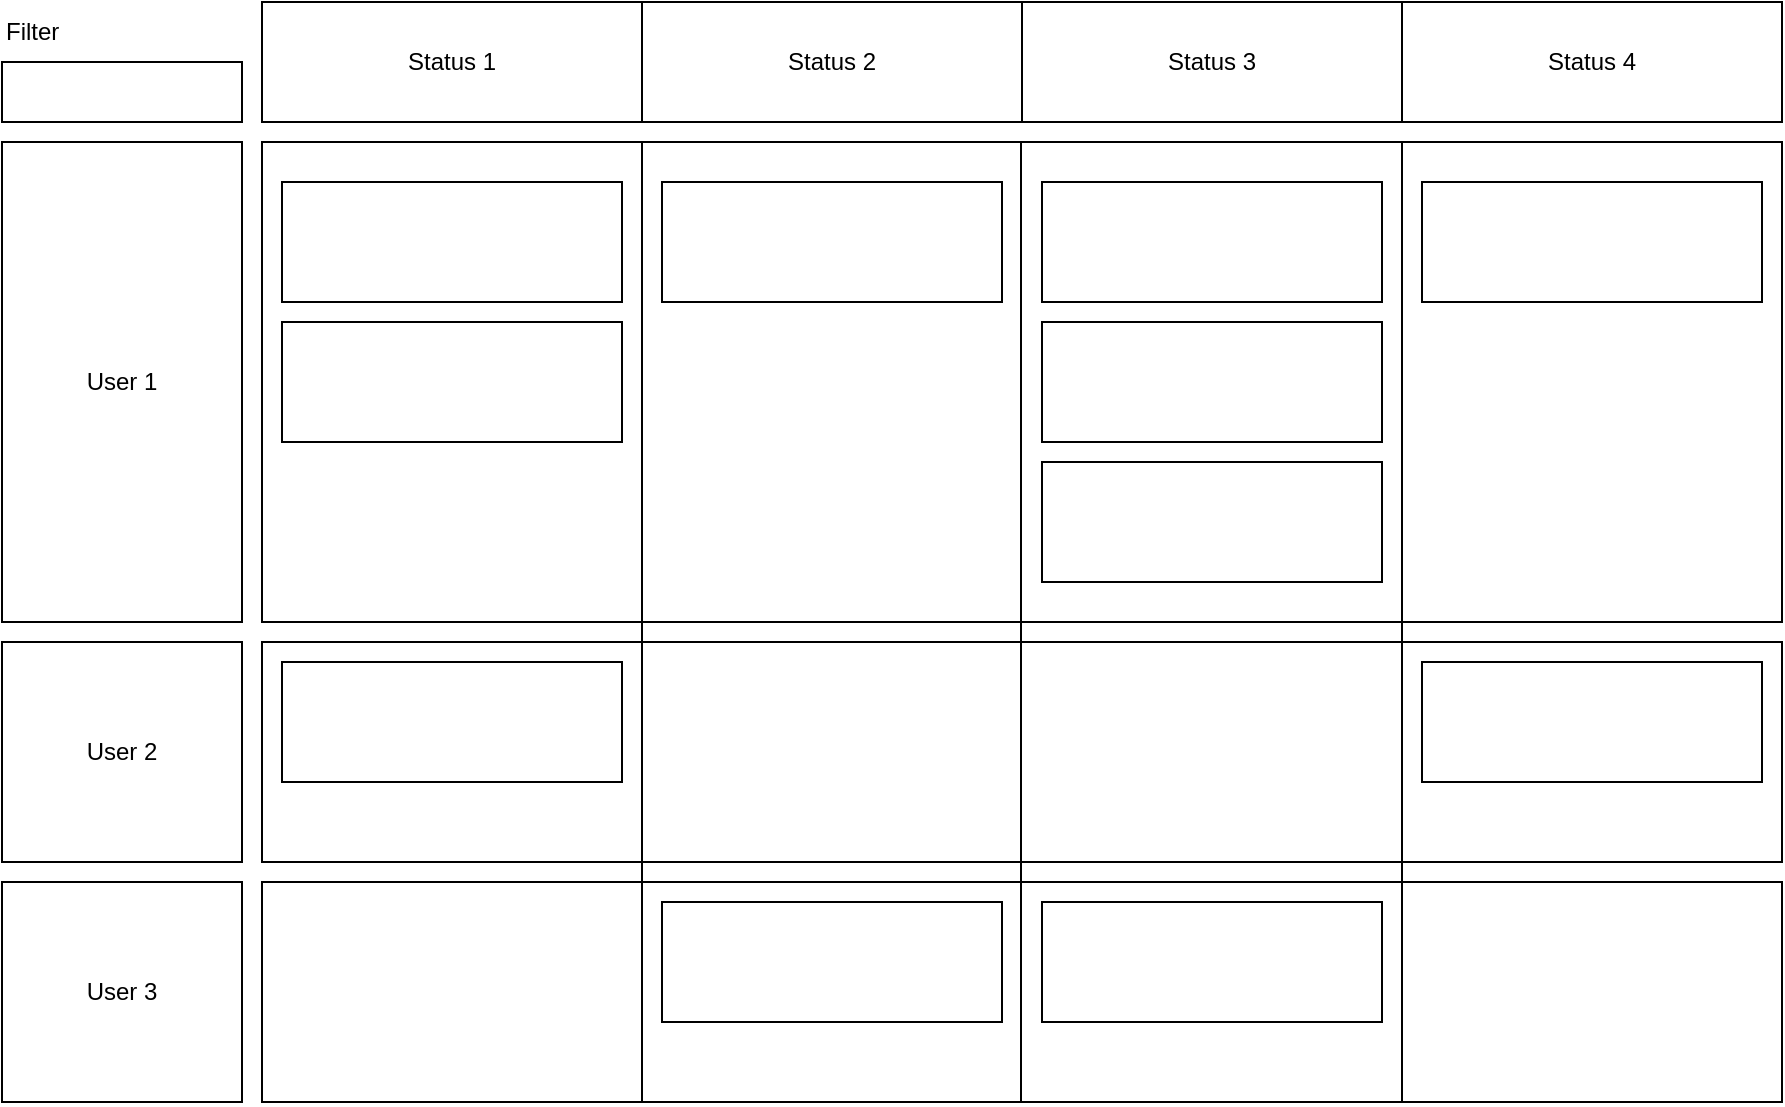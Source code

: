 <mxfile version="22.1.22" type="embed" pages="2">
  <diagram id="aBdGMHx0V2NN-pSfp96e" name="Layout">
    <mxGraphModel dx="1861" dy="749" grid="1" gridSize="10" guides="1" tooltips="1" connect="1" arrows="1" fold="1" page="1" pageScale="1" pageWidth="850" pageHeight="1100" math="0" shadow="0">
      <root>
        <mxCell id="0" />
        <mxCell id="1" parent="0" />
        <mxCell id="2" value="" style="rounded=0;whiteSpace=wrap;html=1;" vertex="1" parent="1">
          <mxGeometry x="40" y="80" width="760" height="240" as="geometry" />
        </mxCell>
        <mxCell id="3" value="" style="rounded=0;whiteSpace=wrap;html=1;" vertex="1" parent="1">
          <mxGeometry x="40" y="330" width="760" height="110" as="geometry" />
        </mxCell>
        <mxCell id="4" value="" style="rounded=0;whiteSpace=wrap;html=1;" vertex="1" parent="1">
          <mxGeometry x="40" y="450" width="760" height="110" as="geometry" />
        </mxCell>
        <mxCell id="6" value="" style="endArrow=none;html=1;rounded=0;exitX=0.25;exitY=1;exitDx=0;exitDy=0;" edge="1" parent="1" source="4">
          <mxGeometry width="50" height="50" relative="1" as="geometry">
            <mxPoint x="180" y="130" as="sourcePoint" />
            <mxPoint x="230" y="80" as="targetPoint" />
          </mxGeometry>
        </mxCell>
        <mxCell id="7" value="" style="endArrow=none;html=1;rounded=0;exitX=0.25;exitY=1;exitDx=0;exitDy=0;" edge="1" parent="1">
          <mxGeometry width="50" height="50" relative="1" as="geometry">
            <mxPoint x="419.5" y="560" as="sourcePoint" />
            <mxPoint x="419.5" y="80" as="targetPoint" />
          </mxGeometry>
        </mxCell>
        <mxCell id="8" value="" style="endArrow=none;html=1;rounded=0;exitX=0.25;exitY=1;exitDx=0;exitDy=0;" edge="1" parent="1">
          <mxGeometry width="50" height="50" relative="1" as="geometry">
            <mxPoint x="610" y="560" as="sourcePoint" />
            <mxPoint x="610" y="80" as="targetPoint" />
          </mxGeometry>
        </mxCell>
        <mxCell id="9" value="" style="rounded=0;whiteSpace=wrap;html=1;" vertex="1" parent="1">
          <mxGeometry x="50" y="100" width="170" height="60" as="geometry" />
        </mxCell>
        <mxCell id="10" value="" style="rounded=0;whiteSpace=wrap;html=1;" vertex="1" parent="1">
          <mxGeometry x="50" y="170" width="170" height="60" as="geometry" />
        </mxCell>
        <mxCell id="11" value="" style="rounded=0;whiteSpace=wrap;html=1;" vertex="1" parent="1">
          <mxGeometry x="240" y="100" width="170" height="60" as="geometry" />
        </mxCell>
        <mxCell id="12" value="" style="rounded=0;whiteSpace=wrap;html=1;" vertex="1" parent="1">
          <mxGeometry x="430" y="100" width="170" height="60" as="geometry" />
        </mxCell>
        <mxCell id="13" value="" style="rounded=0;whiteSpace=wrap;html=1;" vertex="1" parent="1">
          <mxGeometry x="620" y="100" width="170" height="60" as="geometry" />
        </mxCell>
        <mxCell id="14" value="" style="rounded=0;whiteSpace=wrap;html=1;" vertex="1" parent="1">
          <mxGeometry x="430" y="170" width="170" height="60" as="geometry" />
        </mxCell>
        <mxCell id="15" value="" style="rounded=0;whiteSpace=wrap;html=1;" vertex="1" parent="1">
          <mxGeometry x="430" y="240" width="170" height="60" as="geometry" />
        </mxCell>
        <mxCell id="16" value="Status 1" style="rounded=0;whiteSpace=wrap;html=1;" vertex="1" parent="1">
          <mxGeometry x="40" y="10" width="190" height="60" as="geometry" />
        </mxCell>
        <mxCell id="17" value="Status 2" style="rounded=0;whiteSpace=wrap;html=1;" vertex="1" parent="1">
          <mxGeometry x="230" y="10" width="190" height="60" as="geometry" />
        </mxCell>
        <mxCell id="18" value="Status 3" style="rounded=0;whiteSpace=wrap;html=1;" vertex="1" parent="1">
          <mxGeometry x="420" y="10" width="190" height="60" as="geometry" />
        </mxCell>
        <mxCell id="19" value="Status 4" style="rounded=0;whiteSpace=wrap;html=1;" vertex="1" parent="1">
          <mxGeometry x="610" y="10" width="190" height="60" as="geometry" />
        </mxCell>
        <mxCell id="20" value="" style="rounded=0;whiteSpace=wrap;html=1;" vertex="1" parent="1">
          <mxGeometry x="50" y="340" width="170" height="60" as="geometry" />
        </mxCell>
        <mxCell id="21" value="" style="rounded=0;whiteSpace=wrap;html=1;" vertex="1" parent="1">
          <mxGeometry x="620" y="340" width="170" height="60" as="geometry" />
        </mxCell>
        <mxCell id="22" value="" style="rounded=0;whiteSpace=wrap;html=1;" vertex="1" parent="1">
          <mxGeometry x="240" y="460" width="170" height="60" as="geometry" />
        </mxCell>
        <mxCell id="23" value="" style="rounded=0;whiteSpace=wrap;html=1;" vertex="1" parent="1">
          <mxGeometry x="430" y="460" width="170" height="60" as="geometry" />
        </mxCell>
        <mxCell id="24" value="User 1" style="rounded=0;whiteSpace=wrap;html=1;" vertex="1" parent="1">
          <mxGeometry x="-90" y="80" width="120" height="240" as="geometry" />
        </mxCell>
        <mxCell id="25" value="User 2" style="rounded=0;whiteSpace=wrap;html=1;" vertex="1" parent="1">
          <mxGeometry x="-90" y="330" width="120" height="110" as="geometry" />
        </mxCell>
        <mxCell id="26" value="User 3" style="rounded=0;whiteSpace=wrap;html=1;" vertex="1" parent="1">
          <mxGeometry x="-90" y="450" width="120" height="110" as="geometry" />
        </mxCell>
        <mxCell id="27" value="" style="rounded=0;whiteSpace=wrap;html=1;" vertex="1" parent="1">
          <mxGeometry x="-90" y="40" width="120" height="30" as="geometry" />
        </mxCell>
        <mxCell id="28" value="Filter" style="text;html=1;strokeColor=none;fillColor=none;align=left;verticalAlign=middle;whiteSpace=wrap;rounded=0;" vertex="1" parent="1">
          <mxGeometry x="-90" y="10" width="60" height="30" as="geometry" />
        </mxCell>
      </root>
    </mxGraphModel>
  </diagram>
  <diagram id="2xzJyLIMVl1a7orA3cvz" name="Page-2">
    <mxGraphModel dx="1011" dy="749" grid="1" gridSize="10" guides="1" tooltips="1" connect="1" arrows="1" fold="1" page="1" pageScale="1" pageWidth="850" pageHeight="1100" math="0" shadow="0">
      <root>
        <mxCell id="0" />
        <mxCell id="1" parent="0" />
        <mxCell id="lRDwOCvj44wVvnMtyk2J-1" value="&lt;h1 style=&quot;font-size: 18px;&quot;&gt;Data Example&lt;/h1&gt;&lt;p style=&quot;font-size: 18px;&quot;&gt;{&lt;/p&gt;&lt;p style=&quot;font-size: 18px;&quot;&gt;&lt;span style=&quot;white-space: pre;&quot;&gt;&#x9;&lt;/span&gt;&quot;user&quot;: &quot;user 1&quot;,&lt;/p&gt;&lt;p style=&quot;font-size: 18px;&quot;&gt;&lt;span style=&quot;background-color: initial;&quot;&gt;&lt;span style=&quot;white-space: pre;&quot;&gt;&#x9;&lt;/span&gt;&quot;status&quot;: &quot;status 1&quot;&lt;/span&gt;&lt;/p&gt;&lt;p style=&quot;font-size: 18px;&quot;&gt;&lt;span style=&quot;background-color: initial;&quot;&gt;&lt;span style=&quot;white-space: pre;&quot;&gt;&#x9;&lt;/span&gt;&quot;description&quot;: &quot;Item 1&quot;&lt;/span&gt;&lt;/p&gt;&lt;p style=&quot;font-size: 18px;&quot;&gt;}&lt;/p&gt;" style="text;html=1;strokeColor=none;fillColor=none;spacing=5;spacingTop=-20;whiteSpace=wrap;overflow=hidden;rounded=0;fontSize=18;" vertex="1" parent="1">
          <mxGeometry x="30" y="20" width="800" height="230" as="geometry" />
        </mxCell>
      </root>
    </mxGraphModel>
  </diagram>
</mxfile>
